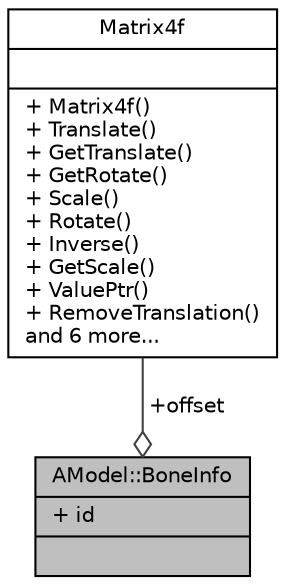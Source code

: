 digraph "AModel::BoneInfo"
{
 // LATEX_PDF_SIZE
  edge [fontname="Helvetica",fontsize="10",labelfontname="Helvetica",labelfontsize="10"];
  node [fontname="Helvetica",fontsize="10",shape=record];
  Node1 [label="{AModel::BoneInfo\n|+ id\l|}",height=0.2,width=0.4,color="black", fillcolor="grey75", style="filled", fontcolor="black",tooltip=" "];
  Node2 -> Node1 [color="grey25",fontsize="10",style="solid",label=" +offset" ,arrowhead="odiamond",fontname="Helvetica"];
  Node2 [label="{Matrix4f\n||+ Matrix4f()\l+ Translate()\l+ GetTranslate()\l+ GetRotate()\l+ Scale()\l+ Rotate()\l+ Inverse()\l+ GetScale()\l+ ValuePtr()\l+ RemoveTranslation()\land 6 more...\l}",height=0.2,width=0.4,color="black", fillcolor="white", style="filled",URL="$class_matrix4f.html",tooltip=" "];
}
